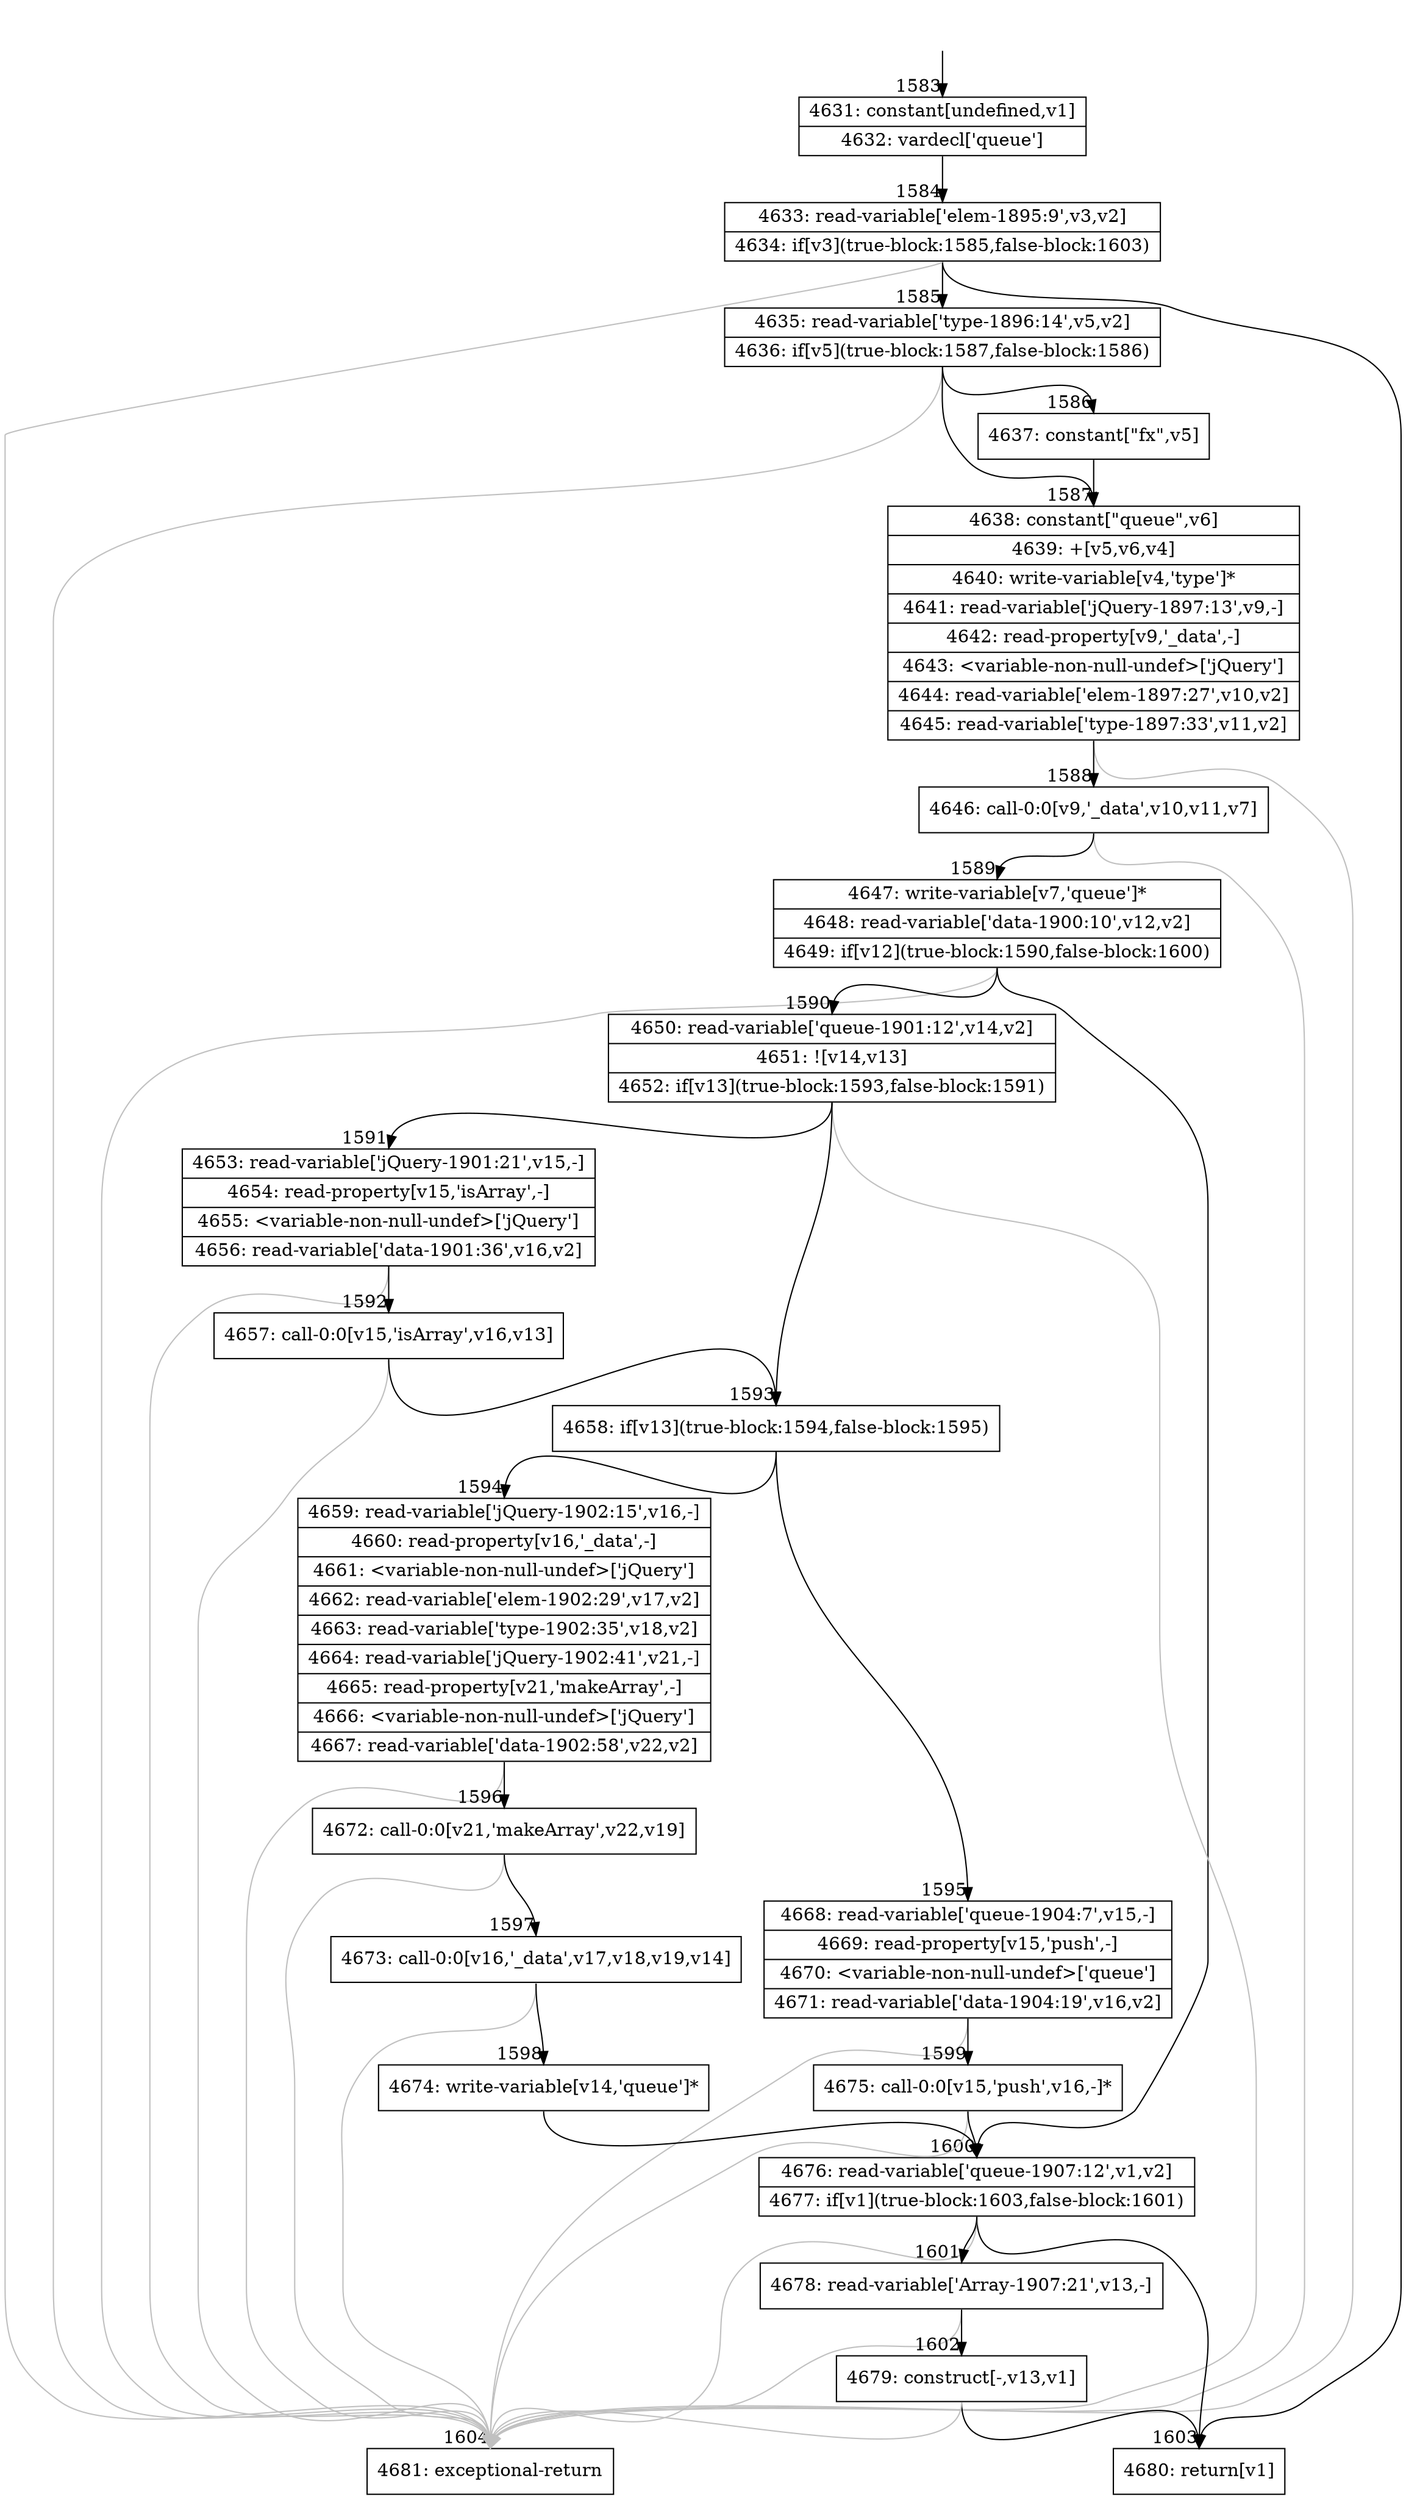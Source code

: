 digraph {
rankdir="TD"
BB_entry108[shape=none,label=""];
BB_entry108 -> BB1583 [tailport=s, headport=n, headlabel="    1583"]
BB1583 [shape=record label="{4631: constant[undefined,v1]|4632: vardecl['queue']}" ] 
BB1583 -> BB1584 [tailport=s, headport=n, headlabel="      1584"]
BB1584 [shape=record label="{4633: read-variable['elem-1895:9',v3,v2]|4634: if[v3](true-block:1585,false-block:1603)}" ] 
BB1584 -> BB1585 [tailport=s, headport=n, headlabel="      1585"]
BB1584 -> BB1603 [tailport=s, headport=n, headlabel="      1603"]
BB1584 -> BB1604 [tailport=s, headport=n, color=gray, headlabel="      1604"]
BB1585 [shape=record label="{4635: read-variable['type-1896:14',v5,v2]|4636: if[v5](true-block:1587,false-block:1586)}" ] 
BB1585 -> BB1587 [tailport=s, headport=n, headlabel="      1587"]
BB1585 -> BB1586 [tailport=s, headport=n, headlabel="      1586"]
BB1585 -> BB1604 [tailport=s, headport=n, color=gray]
BB1586 [shape=record label="{4637: constant[\"fx\",v5]}" ] 
BB1586 -> BB1587 [tailport=s, headport=n]
BB1587 [shape=record label="{4638: constant[\"queue\",v6]|4639: +[v5,v6,v4]|4640: write-variable[v4,'type']*|4641: read-variable['jQuery-1897:13',v9,-]|4642: read-property[v9,'_data',-]|4643: \<variable-non-null-undef\>['jQuery']|4644: read-variable['elem-1897:27',v10,v2]|4645: read-variable['type-1897:33',v11,v2]}" ] 
BB1587 -> BB1588 [tailport=s, headport=n, headlabel="      1588"]
BB1587 -> BB1604 [tailport=s, headport=n, color=gray]
BB1588 [shape=record label="{4646: call-0:0[v9,'_data',v10,v11,v7]}" ] 
BB1588 -> BB1589 [tailport=s, headport=n, headlabel="      1589"]
BB1588 -> BB1604 [tailport=s, headport=n, color=gray]
BB1589 [shape=record label="{4647: write-variable[v7,'queue']*|4648: read-variable['data-1900:10',v12,v2]|4649: if[v12](true-block:1590,false-block:1600)}" ] 
BB1589 -> BB1590 [tailport=s, headport=n, headlabel="      1590"]
BB1589 -> BB1600 [tailport=s, headport=n, headlabel="      1600"]
BB1589 -> BB1604 [tailport=s, headport=n, color=gray]
BB1590 [shape=record label="{4650: read-variable['queue-1901:12',v14,v2]|4651: ![v14,v13]|4652: if[v13](true-block:1593,false-block:1591)}" ] 
BB1590 -> BB1593 [tailport=s, headport=n, headlabel="      1593"]
BB1590 -> BB1591 [tailport=s, headport=n, headlabel="      1591"]
BB1590 -> BB1604 [tailport=s, headport=n, color=gray]
BB1591 [shape=record label="{4653: read-variable['jQuery-1901:21',v15,-]|4654: read-property[v15,'isArray',-]|4655: \<variable-non-null-undef\>['jQuery']|4656: read-variable['data-1901:36',v16,v2]}" ] 
BB1591 -> BB1592 [tailport=s, headport=n, headlabel="      1592"]
BB1591 -> BB1604 [tailport=s, headport=n, color=gray]
BB1592 [shape=record label="{4657: call-0:0[v15,'isArray',v16,v13]}" ] 
BB1592 -> BB1593 [tailport=s, headport=n]
BB1592 -> BB1604 [tailport=s, headport=n, color=gray]
BB1593 [shape=record label="{4658: if[v13](true-block:1594,false-block:1595)}" ] 
BB1593 -> BB1594 [tailport=s, headport=n, headlabel="      1594"]
BB1593 -> BB1595 [tailport=s, headport=n, headlabel="      1595"]
BB1594 [shape=record label="{4659: read-variable['jQuery-1902:15',v16,-]|4660: read-property[v16,'_data',-]|4661: \<variable-non-null-undef\>['jQuery']|4662: read-variable['elem-1902:29',v17,v2]|4663: read-variable['type-1902:35',v18,v2]|4664: read-variable['jQuery-1902:41',v21,-]|4665: read-property[v21,'makeArray',-]|4666: \<variable-non-null-undef\>['jQuery']|4667: read-variable['data-1902:58',v22,v2]}" ] 
BB1594 -> BB1596 [tailport=s, headport=n, headlabel="      1596"]
BB1594 -> BB1604 [tailport=s, headport=n, color=gray]
BB1595 [shape=record label="{4668: read-variable['queue-1904:7',v15,-]|4669: read-property[v15,'push',-]|4670: \<variable-non-null-undef\>['queue']|4671: read-variable['data-1904:19',v16,v2]}" ] 
BB1595 -> BB1599 [tailport=s, headport=n, headlabel="      1599"]
BB1595 -> BB1604 [tailport=s, headport=n, color=gray]
BB1596 [shape=record label="{4672: call-0:0[v21,'makeArray',v22,v19]}" ] 
BB1596 -> BB1597 [tailport=s, headport=n, headlabel="      1597"]
BB1596 -> BB1604 [tailport=s, headport=n, color=gray]
BB1597 [shape=record label="{4673: call-0:0[v16,'_data',v17,v18,v19,v14]}" ] 
BB1597 -> BB1598 [tailport=s, headport=n, headlabel="      1598"]
BB1597 -> BB1604 [tailport=s, headport=n, color=gray]
BB1598 [shape=record label="{4674: write-variable[v14,'queue']*}" ] 
BB1598 -> BB1600 [tailport=s, headport=n]
BB1599 [shape=record label="{4675: call-0:0[v15,'push',v16,-]*}" ] 
BB1599 -> BB1600 [tailport=s, headport=n]
BB1599 -> BB1604 [tailport=s, headport=n, color=gray]
BB1600 [shape=record label="{4676: read-variable['queue-1907:12',v1,v2]|4677: if[v1](true-block:1603,false-block:1601)}" ] 
BB1600 -> BB1603 [tailport=s, headport=n]
BB1600 -> BB1601 [tailport=s, headport=n, headlabel="      1601"]
BB1600 -> BB1604 [tailport=s, headport=n, color=gray]
BB1601 [shape=record label="{4678: read-variable['Array-1907:21',v13,-]}" ] 
BB1601 -> BB1602 [tailport=s, headport=n, headlabel="      1602"]
BB1601 -> BB1604 [tailport=s, headport=n, color=gray]
BB1602 [shape=record label="{4679: construct[-,v13,v1]}" ] 
BB1602 -> BB1603 [tailport=s, headport=n]
BB1602 -> BB1604 [tailport=s, headport=n, color=gray]
BB1603 [shape=record label="{4680: return[v1]}" ] 
BB1604 [shape=record label="{4681: exceptional-return}" ] 
}
